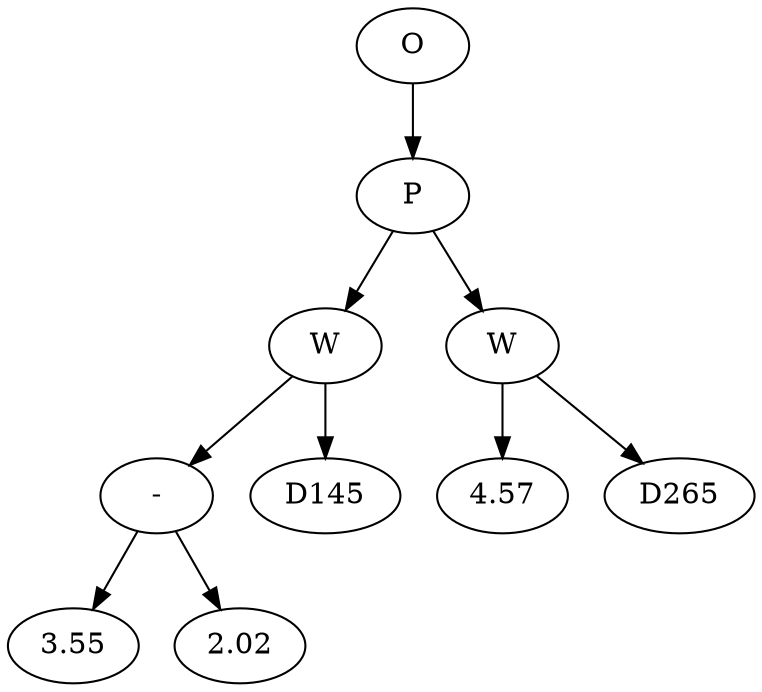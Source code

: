 // Tree
digraph {
	14959760 [label=O]
	14959761 [label=P]
	14959760 -> 14959761
	14959762 [label=W]
	14959761 -> 14959762
	14959763 [label="-"]
	14959762 -> 14959763
	14959764 [label=3.55]
	14959763 -> 14959764
	14959765 [label=2.02]
	14959763 -> 14959765
	14959766 [label=D145]
	14959762 -> 14959766
	14959767 [label=W]
	14959761 -> 14959767
	14959768 [label=4.57]
	14959767 -> 14959768
	14959769 [label=D265]
	14959767 -> 14959769
}
